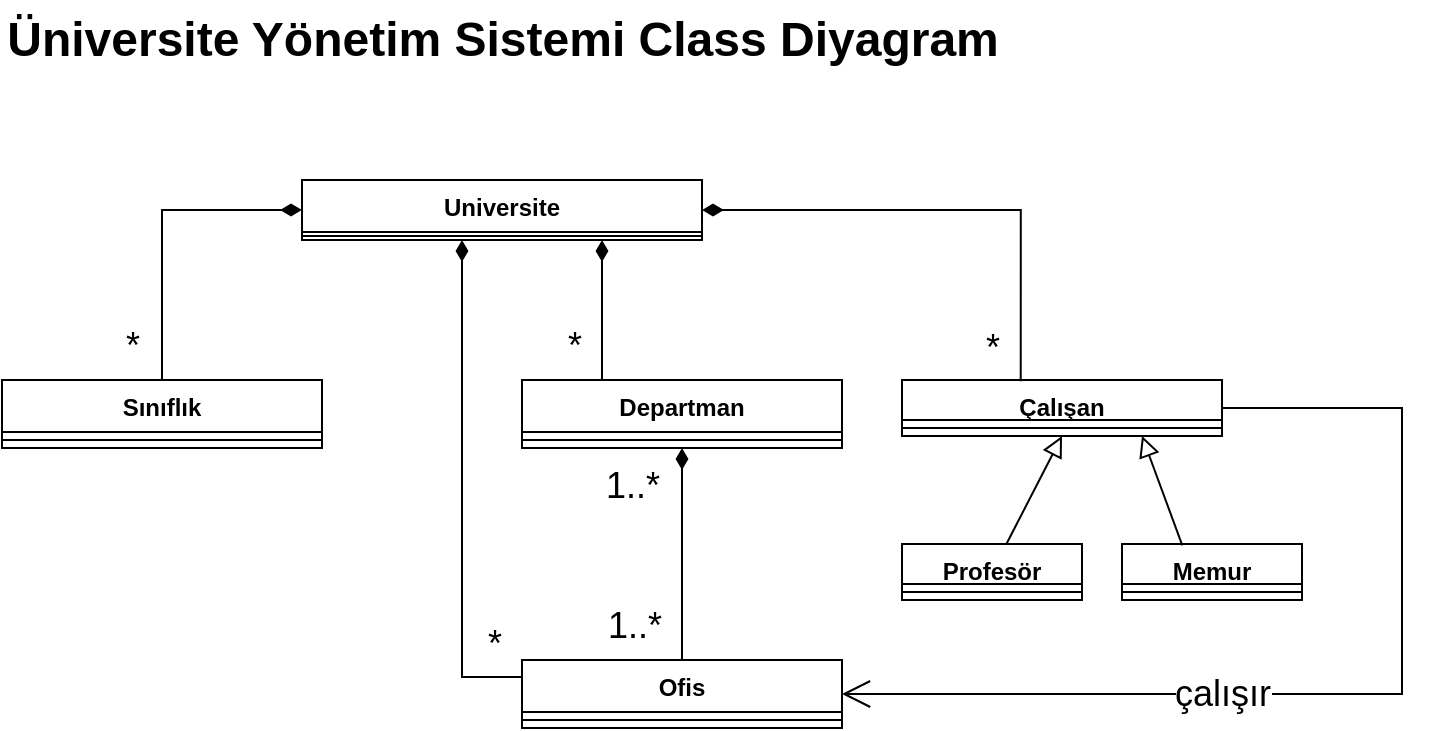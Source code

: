 <mxfile version="20.4.0" type="github">
  <diagram name="Page-1" id="9f46799a-70d6-7492-0946-bef42562c5a5">
    <mxGraphModel dx="1238" dy="540" grid="1" gridSize="10" guides="1" tooltips="1" connect="1" arrows="1" fold="1" page="1" pageScale="1" pageWidth="1100" pageHeight="850" background="none" math="0" shadow="0">
      <root>
        <mxCell id="0" />
        <mxCell id="1" parent="0" />
        <mxCell id="fPjhyMpD60TTYnaPJ0RA-2" value="Çalışan" style="swimlane;fontStyle=1;align=center;verticalAlign=top;childLayout=stackLayout;horizontal=1;startSize=20;horizontalStack=0;resizeParent=1;resizeParentMax=0;resizeLast=0;collapsible=1;marginBottom=0;" parent="1" vertex="1">
          <mxGeometry x="570" y="230" width="160" height="28" as="geometry" />
        </mxCell>
        <mxCell id="fPjhyMpD60TTYnaPJ0RA-4" value="" style="line;strokeWidth=1;fillColor=none;align=left;verticalAlign=middle;spacingTop=-1;spacingLeft=3;spacingRight=3;rotatable=0;labelPosition=right;points=[];portConstraint=eastwest;strokeColor=inherit;" parent="fPjhyMpD60TTYnaPJ0RA-2" vertex="1">
          <mxGeometry y="20" width="160" height="8" as="geometry" />
        </mxCell>
        <mxCell id="fPjhyMpD60TTYnaPJ0RA-10" value="Sınıflık" style="swimlane;fontStyle=1;align=center;verticalAlign=top;childLayout=stackLayout;horizontal=1;startSize=26;horizontalStack=0;resizeParent=1;resizeParentMax=0;resizeLast=0;collapsible=1;marginBottom=0;" parent="1" vertex="1">
          <mxGeometry x="120" y="230" width="160" height="34" as="geometry">
            <mxRectangle x="120" y="230" width="80" height="30" as="alternateBounds" />
          </mxGeometry>
        </mxCell>
        <mxCell id="fPjhyMpD60TTYnaPJ0RA-12" value="" style="line;strokeWidth=1;fillColor=none;align=left;verticalAlign=middle;spacingTop=-1;spacingLeft=3;spacingRight=3;rotatable=0;labelPosition=right;points=[];portConstraint=eastwest;strokeColor=inherit;" parent="fPjhyMpD60TTYnaPJ0RA-10" vertex="1">
          <mxGeometry y="26" width="160" height="8" as="geometry" />
        </mxCell>
        <mxCell id="fPjhyMpD60TTYnaPJ0RA-14" value="Universite" style="swimlane;fontStyle=1;align=center;verticalAlign=top;childLayout=stackLayout;horizontal=1;startSize=26;horizontalStack=0;resizeParent=1;resizeParentMax=0;resizeLast=0;collapsible=1;marginBottom=0;" parent="1" vertex="1">
          <mxGeometry x="270" y="130" width="200" height="30" as="geometry" />
        </mxCell>
        <mxCell id="fPjhyMpD60TTYnaPJ0RA-16" value="" style="line;strokeWidth=1;fillColor=none;align=left;verticalAlign=middle;spacingTop=-1;spacingLeft=3;spacingRight=3;rotatable=0;labelPosition=right;points=[];portConstraint=eastwest;strokeColor=inherit;" parent="fPjhyMpD60TTYnaPJ0RA-14" vertex="1">
          <mxGeometry y="26" width="200" height="4" as="geometry" />
        </mxCell>
        <mxCell id="fPjhyMpD60TTYnaPJ0RA-32" value="Ofis" style="swimlane;fontStyle=1;align=center;verticalAlign=top;childLayout=stackLayout;horizontal=1;startSize=26;horizontalStack=0;resizeParent=1;resizeParentMax=0;resizeLast=0;collapsible=1;marginBottom=0;" parent="1" vertex="1">
          <mxGeometry x="380" y="370" width="160" height="34" as="geometry" />
        </mxCell>
        <mxCell id="fPjhyMpD60TTYnaPJ0RA-34" value="" style="line;strokeWidth=1;fillColor=none;align=left;verticalAlign=middle;spacingTop=-1;spacingLeft=3;spacingRight=3;rotatable=0;labelPosition=right;points=[];portConstraint=eastwest;strokeColor=inherit;" parent="fPjhyMpD60TTYnaPJ0RA-32" vertex="1">
          <mxGeometry y="26" width="160" height="8" as="geometry" />
        </mxCell>
        <mxCell id="fPjhyMpD60TTYnaPJ0RA-54" value="Departman" style="swimlane;fontStyle=1;align=center;verticalAlign=top;childLayout=stackLayout;horizontal=1;startSize=26;horizontalStack=0;resizeParent=1;resizeParentMax=0;resizeLast=0;collapsible=1;marginBottom=0;" parent="1" vertex="1">
          <mxGeometry x="380" y="230" width="160" height="34" as="geometry">
            <mxRectangle x="460" y="160" width="120" height="30" as="alternateBounds" />
          </mxGeometry>
        </mxCell>
        <mxCell id="fPjhyMpD60TTYnaPJ0RA-55" value="" style="line;strokeWidth=1;fillColor=none;align=left;verticalAlign=middle;spacingTop=-1;spacingLeft=3;spacingRight=3;rotatable=0;labelPosition=right;points=[];portConstraint=eastwest;strokeColor=inherit;" parent="fPjhyMpD60TTYnaPJ0RA-54" vertex="1">
          <mxGeometry y="26" width="160" height="8" as="geometry" />
        </mxCell>
        <mxCell id="fPjhyMpD60TTYnaPJ0RA-61" value="Memur" style="swimlane;fontStyle=1;align=center;verticalAlign=top;childLayout=stackLayout;horizontal=1;startSize=20;horizontalStack=0;resizeParent=1;resizeParentMax=0;resizeLast=0;collapsible=1;marginBottom=0;" parent="1" vertex="1">
          <mxGeometry x="680" y="312" width="90" height="28" as="geometry" />
        </mxCell>
        <mxCell id="fPjhyMpD60TTYnaPJ0RA-62" value="" style="line;strokeWidth=1;fillColor=none;align=left;verticalAlign=middle;spacingTop=-1;spacingLeft=3;spacingRight=3;rotatable=0;labelPosition=right;points=[];portConstraint=eastwest;strokeColor=inherit;" parent="fPjhyMpD60TTYnaPJ0RA-61" vertex="1">
          <mxGeometry y="20" width="90" height="8" as="geometry" />
        </mxCell>
        <mxCell id="fPjhyMpD60TTYnaPJ0RA-63" value="Profesör" style="swimlane;fontStyle=1;align=center;verticalAlign=top;childLayout=stackLayout;horizontal=1;startSize=20;horizontalStack=0;resizeParent=1;resizeParentMax=0;resizeLast=0;collapsible=1;marginBottom=0;" parent="1" vertex="1">
          <mxGeometry x="570" y="312" width="90" height="28" as="geometry" />
        </mxCell>
        <mxCell id="fPjhyMpD60TTYnaPJ0RA-64" value="" style="line;strokeWidth=1;fillColor=none;align=left;verticalAlign=middle;spacingTop=-1;spacingLeft=3;spacingRight=3;rotatable=0;labelPosition=right;points=[];portConstraint=eastwest;strokeColor=inherit;" parent="fPjhyMpD60TTYnaPJ0RA-63" vertex="1">
          <mxGeometry y="20" width="90" height="8" as="geometry" />
        </mxCell>
        <mxCell id="fPjhyMpD60TTYnaPJ0RA-68" value="" style="endArrow=block;endSize=8;endFill=0;html=1;rounded=0;fontSize=8;entryX=0.5;entryY=1;entryDx=0;entryDy=0;" parent="1" source="fPjhyMpD60TTYnaPJ0RA-63" target="fPjhyMpD60TTYnaPJ0RA-2" edge="1">
          <mxGeometry x="-0.531" y="-1" width="160" relative="1" as="geometry">
            <mxPoint x="610" y="310" as="sourcePoint" />
            <mxPoint x="615" y="260" as="targetPoint" />
            <mxPoint as="offset" />
          </mxGeometry>
        </mxCell>
        <mxCell id="fPjhyMpD60TTYnaPJ0RA-75" value="" style="endArrow=block;endSize=8;endFill=0;html=1;rounded=0;fontSize=8;exitX=0.335;exitY=0.025;exitDx=0;exitDy=0;exitPerimeter=0;entryX=0.75;entryY=1;entryDx=0;entryDy=0;" parent="1" source="fPjhyMpD60TTYnaPJ0RA-61" target="fPjhyMpD60TTYnaPJ0RA-2" edge="1">
          <mxGeometry x="-0.554" y="-7" width="160" relative="1" as="geometry">
            <mxPoint x="710" y="310" as="sourcePoint" />
            <mxPoint x="710" y="260" as="targetPoint" />
            <mxPoint as="offset" />
          </mxGeometry>
        </mxCell>
        <mxCell id="fPjhyMpD60TTYnaPJ0RA-91" value="" style="endArrow=close;html=1;endSize=8;startArrow=diamondThin;startSize=8;startFill=2;edgeStyle=orthogonalEdgeStyle;rounded=0;exitX=0.5;exitY=1;exitDx=0;exitDy=0;entryX=0.5;entryY=0;entryDx=0;entryDy=0;" parent="1" source="fPjhyMpD60TTYnaPJ0RA-54" target="fPjhyMpD60TTYnaPJ0RA-32" edge="1">
          <mxGeometry relative="1" as="geometry">
            <mxPoint x="90" y="100" as="sourcePoint" />
            <mxPoint x="430" y="280" as="targetPoint" />
          </mxGeometry>
        </mxCell>
        <mxCell id="fPjhyMpD60TTYnaPJ0RA-92" value="&lt;font style=&quot;font-size: 18px;&quot;&gt;1..*&lt;/font&gt;" style="edgeLabel;resizable=0;html=1;align=left;verticalAlign=top;fontSize=24;" parent="fPjhyMpD60TTYnaPJ0RA-91" connectable="0" vertex="1">
          <mxGeometry x="-1" relative="1" as="geometry">
            <mxPoint x="-40" y="-4" as="offset" />
          </mxGeometry>
        </mxCell>
        <mxCell id="fPjhyMpD60TTYnaPJ0RA-93" value="&lt;font style=&quot;font-size: 18px;&quot;&gt;1..*&lt;/font&gt;" style="edgeLabel;resizable=0;html=1;align=right;verticalAlign=top;fontSize=24;" parent="fPjhyMpD60TTYnaPJ0RA-91" connectable="0" vertex="1">
          <mxGeometry x="1" relative="1" as="geometry">
            <mxPoint x="-10" y="-40" as="offset" />
          </mxGeometry>
        </mxCell>
        <mxCell id="fPjhyMpD60TTYnaPJ0RA-94" value="" style="endArrow=close;html=1;endSize=8;startArrow=diamondThin;startSize=8;startFill=2;edgeStyle=orthogonalEdgeStyle;rounded=0;entryX=0.371;entryY=0.021;entryDx=0;entryDy=0;entryPerimeter=0;exitX=1;exitY=0.5;exitDx=0;exitDy=0;" parent="1" source="fPjhyMpD60TTYnaPJ0RA-14" target="fPjhyMpD60TTYnaPJ0RA-2" edge="1">
          <mxGeometry relative="1" as="geometry">
            <mxPoint x="470" y="146.74" as="sourcePoint" />
            <mxPoint x="630" y="180" as="targetPoint" />
          </mxGeometry>
        </mxCell>
        <mxCell id="fPjhyMpD60TTYnaPJ0RA-96" value="&lt;font style=&quot;font-size: 18px;&quot;&gt;*&lt;/font&gt;" style="edgeLabel;resizable=0;html=1;align=right;verticalAlign=top;fontSize=24;" parent="fPjhyMpD60TTYnaPJ0RA-94" connectable="0" vertex="1">
          <mxGeometry x="1" relative="1" as="geometry">
            <mxPoint x="-10" y="-40" as="offset" />
          </mxGeometry>
        </mxCell>
        <mxCell id="fPjhyMpD60TTYnaPJ0RA-97" value="" style="endArrow=close;html=1;endSize=8;startArrow=diamondThin;startSize=8;startFill=2;edgeStyle=orthogonalEdgeStyle;rounded=0;entryX=0.5;entryY=0;entryDx=0;entryDy=0;exitX=0;exitY=0.5;exitDx=0;exitDy=0;" parent="1" source="fPjhyMpD60TTYnaPJ0RA-14" target="fPjhyMpD60TTYnaPJ0RA-10" edge="1">
          <mxGeometry relative="1" as="geometry">
            <mxPoint x="-80" y="146.41" as="sourcePoint" />
            <mxPoint x="79.36" y="229.998" as="targetPoint" />
          </mxGeometry>
        </mxCell>
        <mxCell id="fPjhyMpD60TTYnaPJ0RA-98" value="&lt;font style=&quot;font-size: 18px;&quot;&gt;*&lt;/font&gt;" style="edgeLabel;resizable=0;html=1;align=right;verticalAlign=top;fontSize=24;" parent="fPjhyMpD60TTYnaPJ0RA-97" connectable="0" vertex="1">
          <mxGeometry x="1" relative="1" as="geometry">
            <mxPoint x="-11" y="-40" as="offset" />
          </mxGeometry>
        </mxCell>
        <mxCell id="fPjhyMpD60TTYnaPJ0RA-101" value="" style="endArrow=close;html=1;endSize=8;startArrow=diamondThin;startSize=8;startFill=2;edgeStyle=orthogonalEdgeStyle;rounded=0;exitX=0.75;exitY=1;exitDx=0;exitDy=0;entryX=0.25;entryY=0;entryDx=0;entryDy=0;" parent="1" source="fPjhyMpD60TTYnaPJ0RA-14" target="fPjhyMpD60TTYnaPJ0RA-54" edge="1">
          <mxGeometry relative="1" as="geometry">
            <mxPoint x="330.0" y="174" as="sourcePoint" />
            <mxPoint x="330" y="240" as="targetPoint" />
          </mxGeometry>
        </mxCell>
        <mxCell id="fPjhyMpD60TTYnaPJ0RA-102" value="&lt;font style=&quot;font-size: 18px;&quot;&gt;*&lt;/font&gt;" style="edgeLabel;resizable=0;html=1;align=right;verticalAlign=top;fontSize=24;" parent="fPjhyMpD60TTYnaPJ0RA-101" connectable="0" vertex="1">
          <mxGeometry x="1" relative="1" as="geometry">
            <mxPoint x="-10" y="-40" as="offset" />
          </mxGeometry>
        </mxCell>
        <mxCell id="fPjhyMpD60TTYnaPJ0RA-110" value="&lt;font style=&quot;font-size: 18px;&quot;&gt;çalışır&lt;/font&gt;" style="endArrow=open;endFill=1;endSize=12;html=1;rounded=0;fontSize=8;exitX=1;exitY=0.5;exitDx=0;exitDy=0;entryX=1;entryY=0.5;entryDx=0;entryDy=0;" parent="1" source="fPjhyMpD60TTYnaPJ0RA-2" target="fPjhyMpD60TTYnaPJ0RA-32" edge="1">
          <mxGeometry x="0.259" width="160" relative="1" as="geometry">
            <mxPoint x="710" y="260" as="sourcePoint" />
            <mxPoint x="820" y="460" as="targetPoint" />
            <Array as="points">
              <mxPoint x="820" y="244" />
              <mxPoint x="820" y="387" />
            </Array>
            <mxPoint as="offset" />
          </mxGeometry>
        </mxCell>
        <mxCell id="fPjhyMpD60TTYnaPJ0RA-111" value="Üniversite Yönetim Sistemi Class Diyagram" style="text;strokeColor=none;fillColor=none;html=1;fontSize=24;fontStyle=1;verticalAlign=middle;align=center;" parent="1" vertex="1">
          <mxGeometry x="320" y="40" width="100" height="40" as="geometry" />
        </mxCell>
        <mxCell id="vif_cRsoVgteqH2SGxRE-1" value="" style="endArrow=close;html=1;endSize=8;startArrow=diamondThin;startSize=8;startFill=2;edgeStyle=orthogonalEdgeStyle;rounded=0;entryX=0;entryY=0.25;entryDx=0;entryDy=0;" edge="1" parent="1" source="fPjhyMpD60TTYnaPJ0RA-16" target="fPjhyMpD60TTYnaPJ0RA-32">
          <mxGeometry relative="1" as="geometry">
            <mxPoint x="342" y="170" as="sourcePoint" />
            <mxPoint x="343" y="240" as="targetPoint" />
            <Array as="points">
              <mxPoint x="350" y="379" />
            </Array>
          </mxGeometry>
        </mxCell>
        <mxCell id="vif_cRsoVgteqH2SGxRE-2" value="&lt;font style=&quot;font-size: 18px;&quot;&gt;*&lt;/font&gt;" style="edgeLabel;resizable=0;html=1;align=right;verticalAlign=top;fontSize=24;" connectable="0" vertex="1" parent="vif_cRsoVgteqH2SGxRE-1">
          <mxGeometry x="1" relative="1" as="geometry">
            <mxPoint x="-10" y="-40" as="offset" />
          </mxGeometry>
        </mxCell>
      </root>
    </mxGraphModel>
  </diagram>
</mxfile>
